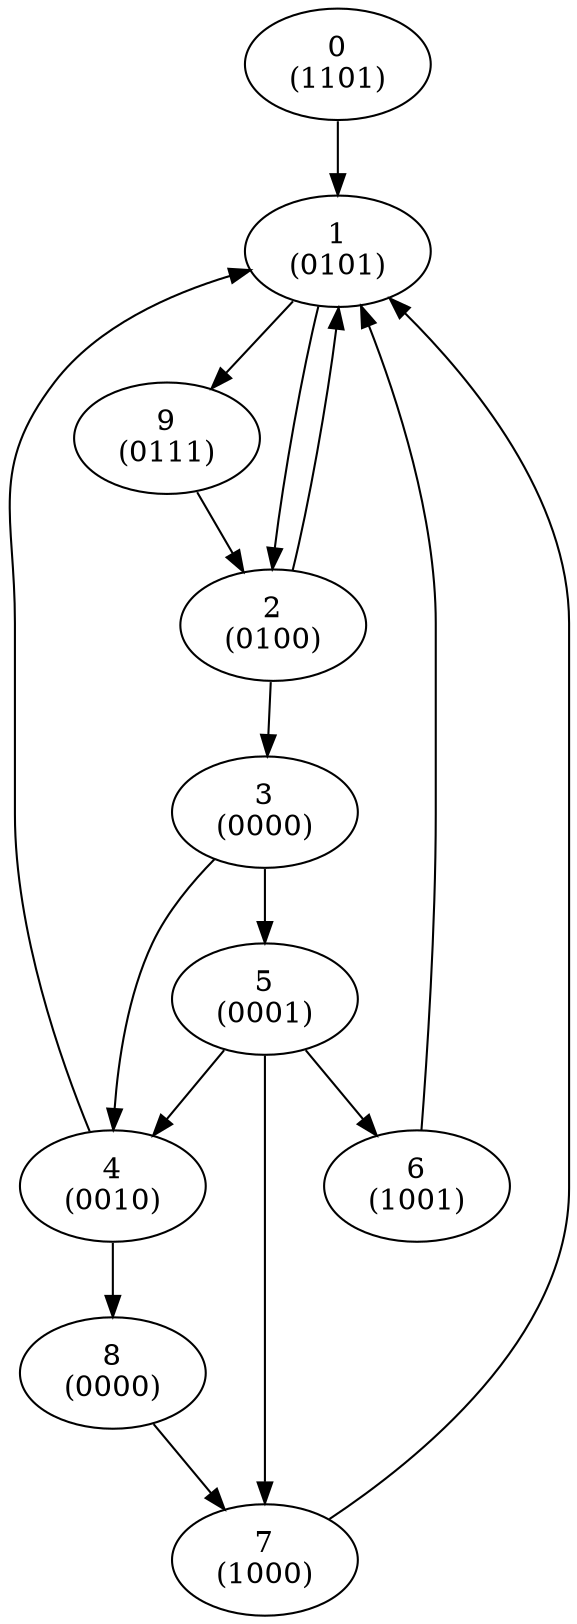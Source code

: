 digraph fsm {
"0\n(1101)" -> "1\n(0101)";
"1\n(0101)" -> "2\n(0100)";
"1\n(0101)" -> "9\n(0111)";
"2\n(0100)" -> "1\n(0101)";
"2\n(0100)" -> "3\n(0000)";
"3\n(0000)" -> "5\n(0001)";
"3\n(0000)" -> "4\n(0010)";
"4\n(0010)" -> "1\n(0101)";
"4\n(0010)" -> "8\n(0000)";
"5\n(0001)" -> "4\n(0010)";
"5\n(0001)" -> "7\n(1000)";
"5\n(0001)" -> "6\n(1001)";
"6\n(1001)" -> "1\n(0101)";
"7\n(1000)" -> "1\n(0101)";
"8\n(0000)" -> "7\n(1000)";
"9\n(0111)" -> "2\n(0100)";
}